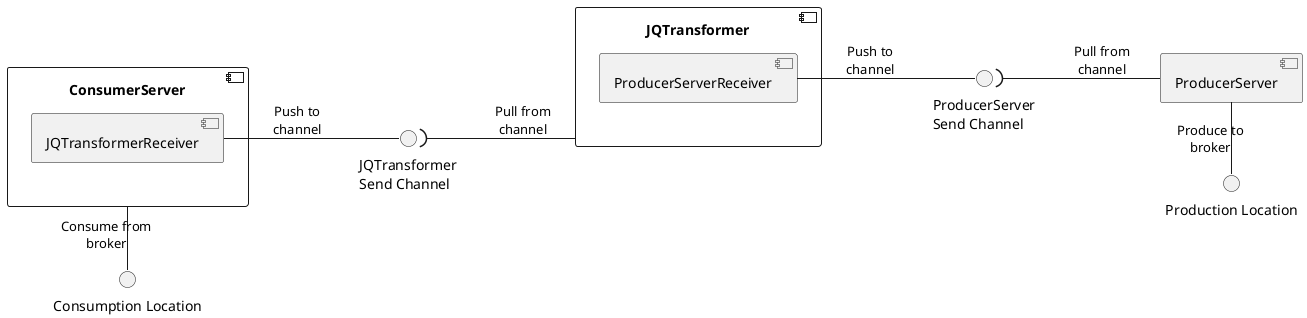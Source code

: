@startuml
left to right direction
component ConsumerServer {
    component JQTransformerReceiver
}
component JQTransformer {
    component ProducerServerReceiver
}
interface "JQTransformer\nSend Channel" as JQTransformerChannel
component ProducerServer {
}
interface "ProducerServer\nSend Channel" as ProducerServerChannel
interface "Consumption Location" as ConsumptionLocation
interface "Production Location" as ProductionLocation
JQTransformerReceiver -down- JQTransformerChannel : Push to\nchannel
ProducerServerReceiver -down- ProducerServerChannel : Push to\nchannel
JQTransformerChannel )-down- JQTransformer : Pull from\nchannel
ProducerServerChannel )-down- ProducerServer : Pull from\nchannel

ConsumerServer -left- ConsumptionLocation : Consume from\nbroker 
ProducerServer -right- ProductionLocation : Produce to\nbroker
@enduml